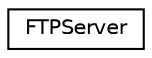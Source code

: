 digraph "Graphical Class Hierarchy"
{
  edge [fontname="Helvetica",fontsize="10",labelfontname="Helvetica",labelfontsize="10"];
  node [fontname="Helvetica",fontsize="10",shape=record];
  rankdir="LR";
  Node0 [label="FTPServer",height=0.2,width=0.4,color="black", fillcolor="white", style="filled",URL="$class_f_t_p_server.html"];
}

